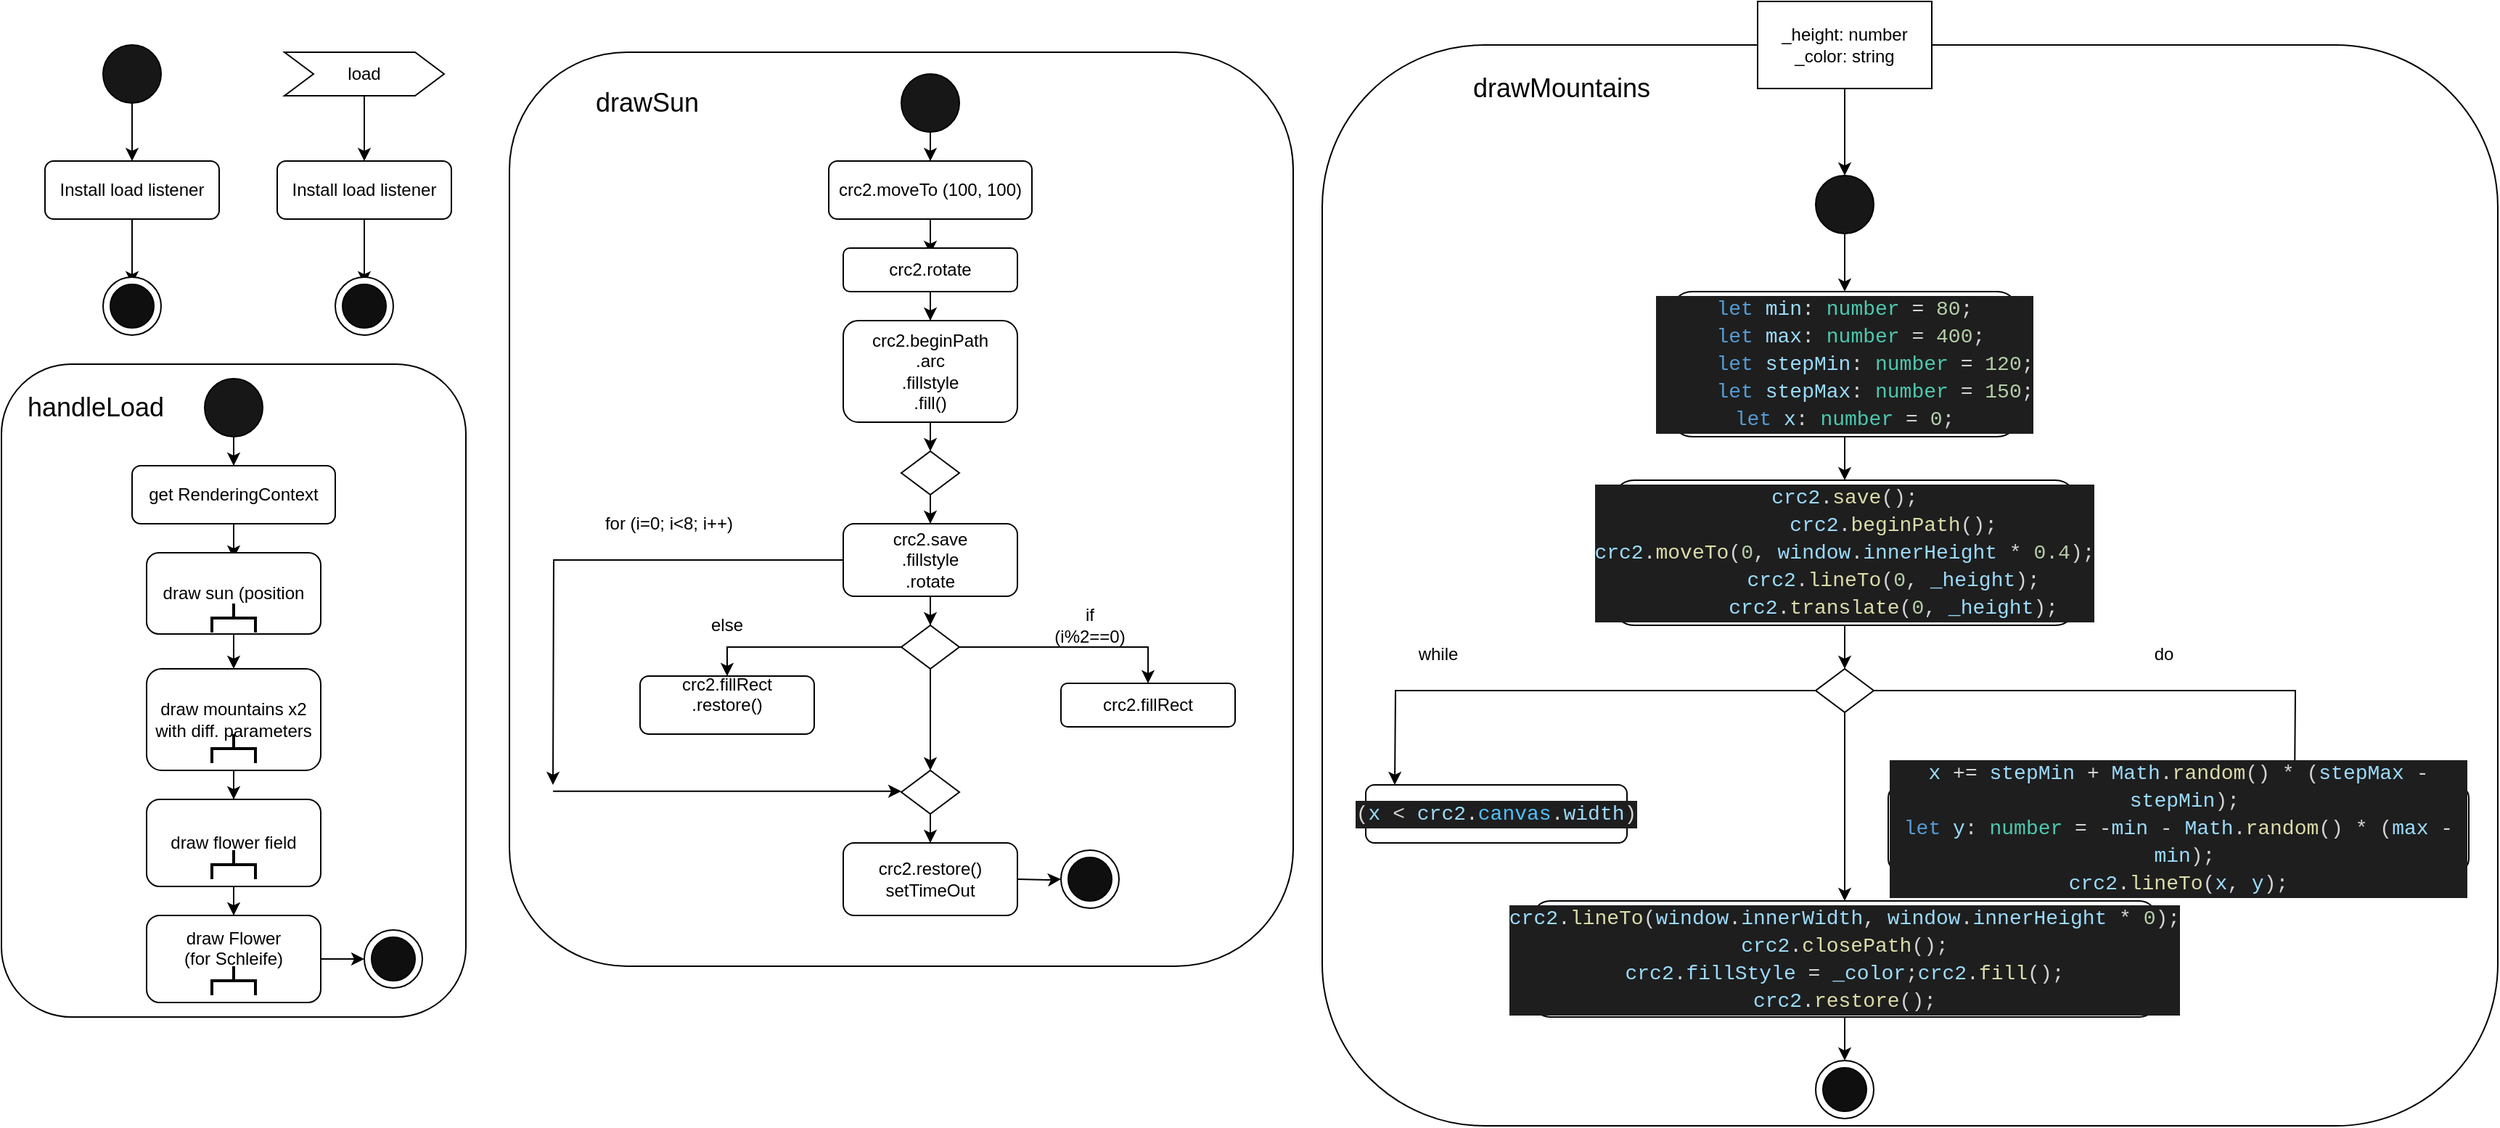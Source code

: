 <mxfile version="14.6.11" type="github">
  <diagram id="giCjuYnIPu_jc2Wl375O" name="Page-1">
    <mxGraphModel dx="2418" dy="1326" grid="1" gridSize="10" guides="1" tooltips="1" connect="1" arrows="1" fold="1" page="1" pageScale="1" pageWidth="1169" pageHeight="827" background="none" math="0" shadow="0">
      <root>
        <mxCell id="0" />
        <mxCell id="1" parent="0" />
        <mxCell id="ze6vVhQXxu--CzoZNEg1-6" style="edgeStyle=orthogonalEdgeStyle;rounded=0;orthogonalLoop=1;jettySize=auto;html=1;" parent="1" source="ze6vVhQXxu--CzoZNEg1-1" target="ze6vVhQXxu--CzoZNEg1-5" edge="1">
          <mxGeometry relative="1" as="geometry" />
        </mxCell>
        <mxCell id="ze6vVhQXxu--CzoZNEg1-1" value="" style="ellipse;whiteSpace=wrap;html=1;aspect=fixed;fillColor=#171717;" parent="1" vertex="1">
          <mxGeometry x="80" y="40" width="40" height="40" as="geometry" />
        </mxCell>
        <mxCell id="ze6vVhQXxu--CzoZNEg1-9" style="edgeStyle=orthogonalEdgeStyle;rounded=0;orthogonalLoop=1;jettySize=auto;html=1;entryX=0.5;entryY=0;entryDx=0;entryDy=0;" parent="1" source="ze6vVhQXxu--CzoZNEg1-5" target="ze6vVhQXxu--CzoZNEg1-8" edge="1">
          <mxGeometry relative="1" as="geometry" />
        </mxCell>
        <mxCell id="ze6vVhQXxu--CzoZNEg1-5" value="Install load listener" style="rounded=1;whiteSpace=wrap;html=1;fillColor=#FFFFFF;" parent="1" vertex="1">
          <mxGeometry x="40" y="120" width="120" height="40" as="geometry" />
        </mxCell>
        <mxCell id="ze6vVhQXxu--CzoZNEg1-7" value="" style="ellipse;whiteSpace=wrap;html=1;aspect=fixed;fillColor=#FFFFFF;" parent="1" vertex="1">
          <mxGeometry x="80" y="200" width="40" height="40" as="geometry" />
        </mxCell>
        <mxCell id="ze6vVhQXxu--CzoZNEg1-8" value="" style="ellipse;whiteSpace=wrap;html=1;aspect=fixed;fillColor=#0F0F0F;" parent="1" vertex="1">
          <mxGeometry x="85" y="205" width="30" height="30" as="geometry" />
        </mxCell>
        <mxCell id="ze6vVhQXxu--CzoZNEg1-10" style="edgeStyle=orthogonalEdgeStyle;rounded=0;orthogonalLoop=1;jettySize=auto;html=1;entryX=0.5;entryY=0;entryDx=0;entryDy=0;" parent="1" source="ze6vVhQXxu--CzoZNEg1-11" edge="1">
          <mxGeometry relative="1" as="geometry">
            <mxPoint x="260" y="205" as="targetPoint" />
          </mxGeometry>
        </mxCell>
        <mxCell id="ze6vVhQXxu--CzoZNEg1-11" value="Install load listener" style="rounded=1;whiteSpace=wrap;html=1;fillColor=#FFFFFF;" parent="1" vertex="1">
          <mxGeometry x="200" y="120" width="120" height="40" as="geometry" />
        </mxCell>
        <mxCell id="ze6vVhQXxu--CzoZNEg1-12" value="" style="ellipse;whiteSpace=wrap;html=1;aspect=fixed;fillColor=#FFFFFF;" parent="1" vertex="1">
          <mxGeometry x="240" y="200" width="40" height="40" as="geometry" />
        </mxCell>
        <mxCell id="ze6vVhQXxu--CzoZNEg1-13" value="" style="ellipse;whiteSpace=wrap;html=1;aspect=fixed;fillColor=#0F0F0F;" parent="1" vertex="1">
          <mxGeometry x="245" y="205" width="30" height="30" as="geometry" />
        </mxCell>
        <mxCell id="ze6vVhQXxu--CzoZNEg1-18" style="edgeStyle=orthogonalEdgeStyle;rounded=0;orthogonalLoop=1;jettySize=auto;html=1;" parent="1" source="ze6vVhQXxu--CzoZNEg1-14" target="ze6vVhQXxu--CzoZNEg1-11" edge="1">
          <mxGeometry relative="1" as="geometry" />
        </mxCell>
        <mxCell id="ze6vVhQXxu--CzoZNEg1-14" value="load" style="shape=step;perimeter=stepPerimeter;whiteSpace=wrap;html=1;fixedSize=1;fillColor=#FFFFFF;" parent="1" vertex="1">
          <mxGeometry x="205" y="45" width="110" height="30" as="geometry" />
        </mxCell>
        <mxCell id="ze6vVhQXxu--CzoZNEg1-19" value="" style="rounded=1;whiteSpace=wrap;html=1;fillColor=#FFFFFF;" parent="1" vertex="1">
          <mxGeometry x="10" y="260" width="320" height="450" as="geometry" />
        </mxCell>
        <mxCell id="ze6vVhQXxu--CzoZNEg1-20" value="&lt;font style=&quot;font-size: 18px&quot;&gt;handleLoad&lt;/font&gt;" style="text;html=1;strokeColor=none;fillColor=none;align=center;verticalAlign=middle;whiteSpace=wrap;rounded=0;" parent="1" vertex="1">
          <mxGeometry x="30" y="280" width="90" height="20" as="geometry" />
        </mxCell>
        <mxCell id="ze6vVhQXxu--CzoZNEg1-21" style="edgeStyle=orthogonalEdgeStyle;rounded=0;orthogonalLoop=1;jettySize=auto;html=1;" parent="1" source="ze6vVhQXxu--CzoZNEg1-22" target="ze6vVhQXxu--CzoZNEg1-23" edge="1">
          <mxGeometry relative="1" as="geometry" />
        </mxCell>
        <mxCell id="ze6vVhQXxu--CzoZNEg1-22" value="" style="ellipse;whiteSpace=wrap;html=1;aspect=fixed;fillColor=#171717;" parent="1" vertex="1">
          <mxGeometry x="150" y="270" width="40" height="40" as="geometry" />
        </mxCell>
        <mxCell id="ze6vVhQXxu--CzoZNEg1-25" value="" style="edgeStyle=orthogonalEdgeStyle;rounded=0;orthogonalLoop=1;jettySize=auto;html=1;" parent="1" source="ze6vVhQXxu--CzoZNEg1-23" edge="1">
          <mxGeometry relative="1" as="geometry">
            <mxPoint x="170" y="394.0" as="targetPoint" />
          </mxGeometry>
        </mxCell>
        <mxCell id="ze6vVhQXxu--CzoZNEg1-23" value="get RenderingContext" style="rounded=1;whiteSpace=wrap;html=1;fillColor=#FFFFFF;" parent="1" vertex="1">
          <mxGeometry x="100" y="330" width="140" height="40" as="geometry" />
        </mxCell>
        <mxCell id="ze6vVhQXxu--CzoZNEg1-30" value="" style="edgeStyle=orthogonalEdgeStyle;rounded=0;orthogonalLoop=1;jettySize=auto;html=1;" parent="1" source="ze6vVhQXxu--CzoZNEg1-26" target="ze6vVhQXxu--CzoZNEg1-29" edge="1">
          <mxGeometry relative="1" as="geometry" />
        </mxCell>
        <mxCell id="ze6vVhQXxu--CzoZNEg1-26" value="draw sun (position&lt;br&gt;" style="whiteSpace=wrap;html=1;rounded=1;fillColor=#FFFFFF;" parent="1" vertex="1">
          <mxGeometry x="110" y="390" width="120" height="56" as="geometry" />
        </mxCell>
        <mxCell id="ze6vVhQXxu--CzoZNEg1-28" value="" style="strokeWidth=2;html=1;shape=mxgraph.flowchart.annotation_2;align=left;labelPosition=right;pointerEvents=1;fillColor=#FFFFFF;rotation=90;" parent="1" vertex="1">
          <mxGeometry x="160" y="420" width="20" height="30" as="geometry" />
        </mxCell>
        <mxCell id="ze6vVhQXxu--CzoZNEg1-34" value="" style="edgeStyle=orthogonalEdgeStyle;rounded=0;orthogonalLoop=1;jettySize=auto;html=1;" parent="1" source="ze6vVhQXxu--CzoZNEg1-29" target="ze6vVhQXxu--CzoZNEg1-33" edge="1">
          <mxGeometry relative="1" as="geometry" />
        </mxCell>
        <mxCell id="ze6vVhQXxu--CzoZNEg1-29" value="draw mountains x2&lt;br&gt;with diff. parameters&lt;br&gt;" style="whiteSpace=wrap;html=1;rounded=1;fillColor=#FFFFFF;" parent="1" vertex="1">
          <mxGeometry x="110" y="470" width="120" height="70" as="geometry" />
        </mxCell>
        <mxCell id="ze6vVhQXxu--CzoZNEg1-31" value="" style="strokeWidth=2;html=1;shape=mxgraph.flowchart.annotation_2;align=left;labelPosition=right;pointerEvents=1;fillColor=#FFFFFF;rotation=90;" parent="1" vertex="1">
          <mxGeometry x="160" y="510" width="20" height="30" as="geometry" />
        </mxCell>
        <mxCell id="ze6vVhQXxu--CzoZNEg1-37" value="" style="edgeStyle=orthogonalEdgeStyle;rounded=0;orthogonalLoop=1;jettySize=auto;html=1;" parent="1" source="ze6vVhQXxu--CzoZNEg1-33" target="ze6vVhQXxu--CzoZNEg1-36" edge="1">
          <mxGeometry relative="1" as="geometry" />
        </mxCell>
        <mxCell id="ze6vVhQXxu--CzoZNEg1-33" value="draw flower field&lt;br&gt;" style="whiteSpace=wrap;html=1;rounded=1;fillColor=#FFFFFF;" parent="1" vertex="1">
          <mxGeometry x="110" y="560" width="120" height="60" as="geometry" />
        </mxCell>
        <mxCell id="ze6vVhQXxu--CzoZNEg1-35" value="" style="strokeWidth=2;html=1;shape=mxgraph.flowchart.annotation_2;align=left;labelPosition=right;pointerEvents=1;fillColor=#FFFFFF;rotation=90;" parent="1" vertex="1">
          <mxGeometry x="160" y="590" width="20" height="30" as="geometry" />
        </mxCell>
        <mxCell id="ze6vVhQXxu--CzoZNEg1-41" style="edgeStyle=orthogonalEdgeStyle;rounded=0;orthogonalLoop=1;jettySize=auto;html=1;" parent="1" source="ze6vVhQXxu--CzoZNEg1-36" target="ze6vVhQXxu--CzoZNEg1-39" edge="1">
          <mxGeometry relative="1" as="geometry" />
        </mxCell>
        <mxCell id="ze6vVhQXxu--CzoZNEg1-36" value="draw Flower&lt;br&gt;(for Schleife)&lt;br&gt;&lt;span style=&quot;color: rgba(0 , 0 , 0 , 0) ; font-family: monospace ; font-size: 0px&quot;&gt;%3CmxGraphModel%3E%3Croot%3E%3CmxCell%20id%3D%220%22%2F%3E%3CmxCell%20id%3D%221%22%20parent%3D%220%22%2F%3E%3CmxCell%20id%3D%222%22%20value%3D%22%22%20style%3D%22strokeWidth%3D2%3Bhtml%3D1%3Bshape%3Dmxgraph.flowchart.annotation_2%3Balign%3Dleft%3BlabelPosition%3Dright%3BpointerEvents%3D1%3BfillColor%3D%23FFFFFF%3Brotation%3D90%3B%22%20vertex%3D%221%22%20parent%3D%221%22%3E%3CmxGeometry%20x%3D%22160%22%20y%3D%22600%22%20width%3D%2220%22%20height%3D%2230%22%20as%3D%22geometry%22%2F%3E%3C%2FmxCell%3E%3C%2Froot%3E%3C%2FmxGraphModel%3E&lt;/span&gt;&lt;span style=&quot;color: rgba(0 , 0 , 0 , 0) ; font-family: monospace ; font-size: 0px&quot;&gt;%3CmxGraphModel%3E%3Croot%3E%3CmxCell%20id%3D%220%22%2F%3E%3CmxCell%20id%3D%221%22%20parent%3D%220%22%2F%3E%3CmxCell%20id%3D%222%22%20value%3D%22%22%20style%3D%22strokeWidth%3D2%3Bhtml%3D1%3Bshape%3Dmxgraph.flowchart.annotation_2%3Balign%3Dleft%3BlabelPosition%3Dright%3BpointerEvents%3D1%3BfillColor%3D%23FFFFFF%3Brotation%3D90%3B%22%20vertex%3D%221%22%20parent%3D%221%22%3E%3CmxGeometry%20x%3D%22160%22%20y%3D%22600%22%20width%3D%2220%22%20height%3D%2230%22%20as%3D%22geometry%22%2F%3E%3C%2FmxCell%3E%3C%2Froot%3E%3C%2FmxGraphModel%3E&lt;/span&gt;" style="whiteSpace=wrap;html=1;rounded=1;fillColor=#FFFFFF;" parent="1" vertex="1">
          <mxGeometry x="110" y="640" width="120" height="60" as="geometry" />
        </mxCell>
        <mxCell id="ze6vVhQXxu--CzoZNEg1-38" value="" style="strokeWidth=2;html=1;shape=mxgraph.flowchart.annotation_2;align=left;labelPosition=right;pointerEvents=1;fillColor=#FFFFFF;rotation=90;" parent="1" vertex="1">
          <mxGeometry x="160" y="670" width="20" height="30" as="geometry" />
        </mxCell>
        <mxCell id="ze6vVhQXxu--CzoZNEg1-39" value="" style="ellipse;whiteSpace=wrap;html=1;aspect=fixed;fillColor=#FFFFFF;" parent="1" vertex="1">
          <mxGeometry x="260" y="650" width="40" height="40" as="geometry" />
        </mxCell>
        <mxCell id="ze6vVhQXxu--CzoZNEg1-40" value="" style="ellipse;whiteSpace=wrap;html=1;aspect=fixed;fillColor=#0F0F0F;" parent="1" vertex="1">
          <mxGeometry x="265" y="655" width="30" height="30" as="geometry" />
        </mxCell>
        <mxCell id="yn095QzmWEEOJOkBDvYL-46" value="&lt;span style=&quot;color: rgba(0 , 0 , 0 , 0) ; font-family: monospace ; font-size: 0px&quot;&gt;%3CmxGraphModel%3E%3Croot%3E%3CmxCell%20id%3D%220%22%2F%3E%3CmxCell%20id%3D%221%22%20parent%3D%220%22%2F%3E%3CmxCell%20id%3D%222%22%20value%3D%22drawSun%22%20style%3D%22text%3Bhtml%3D1%3BstrokeColor%3Dnone%3BfillColor%3Dnone%3Balign%3Dcenter%3BverticalAlign%3Dmiddle%3BwhiteSpace%3Dwrap%3Brounded%3D0%3B%22%20vertex%3D%221%22%20parent%3D%221%22%3E%3CmxGeometry%20x%3D%22640%22%20y%3D%2220%22%20width%3D%2290%22%20height%3D%2220%22%20as%3D%22geometry%22%2F%3E%3C%2FmxCell%3E%3CmxCell%20id%3D%223%22%20style%3D%22edgeStyle%3DorthogonalEdgeStyle%3Brounded%3D0%3BorthogonalLoop%3D1%3BjettySize%3Dauto%3Bhtml%3D1%3B%22%20edge%3D%221%22%20source%3D%224%22%20target%3D%226%22%20parent%3D%221%22%3E%3CmxGeometry%20relative%3D%221%22%20as%3D%22geometry%22%2F%3E%3C%2FmxCell%3E%3CmxCell%20id%3D%224%22%20value%3D%22%22%20style%3D%22ellipse%3BwhiteSpace%3Dwrap%3Bhtml%3D1%3Baspect%3Dfixed%3BfillColor%3D%23171717%3B%22%20vertex%3D%221%22%20parent%3D%221%22%3E%3CmxGeometry%20x%3D%22760%22%20y%3D%2210%22%20width%3D%2240%22%20height%3D%2240%22%20as%3D%22geometry%22%2F%3E%3C%2FmxCell%3E%3CmxCell%20id%3D%225%22%20value%3D%22%22%20style%3D%22edgeStyle%3DorthogonalEdgeStyle%3Brounded%3D0%3BorthogonalLoop%3D1%3BjettySize%3Dauto%3Bhtml%3D1%3B%22%20edge%3D%221%22%20source%3D%226%22%20parent%3D%221%22%3E%3CmxGeometry%20relative%3D%221%22%20as%3D%22geometry%22%3E%3CmxPoint%20x%3D%22780%22%20y%3D%22134%22%20as%3D%22targetPoint%22%2F%3E%3C%2FmxGeometry%3E%3C%2FmxCell%3E%3CmxCell%20id%3D%226%22%20value%3D%22crc2.moveTo%20(100%2C%20100)%22%20style%3D%22rounded%3D1%3BwhiteSpace%3Dwrap%3Bhtml%3D1%3BfillColor%3D%23FFFFFF%3B%22%20vertex%3D%221%22%20parent%3D%221%22%3E%3CmxGeometry%20x%3D%22710%22%20y%3D%2270%22%20width%3D%22140%22%20height%3D%2240%22%20as%3D%22geometry%22%2F%3E%3C%2FmxCell%3E%3CmxCell%20id%3D%227%22%20value%3D%22%22%20style%3D%22edgeStyle%3DorthogonalEdgeStyle%3Brounded%3D0%3BorthogonalLoop%3D1%3BjettySize%3Dauto%3Bhtml%3D1%3B%22%20edge%3D%221%22%20source%3D%228%22%20target%3D%2210%22%20parent%3D%221%22%3E%3CmxGeometry%20relative%3D%221%22%20as%3D%22geometry%22%2F%3E%3C%2FmxCell%3E%3CmxCell%20id%3D%228%22%20value%3D%22crc2.rotate%22%20style%3D%22whiteSpace%3Dwrap%3Bhtml%3D1%3Brounded%3D1%3BfillColor%3D%23FFFFFF%3B%22%20vertex%3D%221%22%20parent%3D%221%22%3E%3CmxGeometry%20x%3D%22720%22%20y%3D%22130%22%20width%3D%22120%22%20height%3D%2230%22%20as%3D%22geometry%22%2F%3E%3C%2FmxCell%3E%3CmxCell%20id%3D%229%22%20value%3D%22%22%20style%3D%22edgeStyle%3DorthogonalEdgeStyle%3Brounded%3D0%3BorthogonalLoop%3D1%3BjettySize%3Dauto%3Bhtml%3D1%3B%22%20edge%3D%221%22%20source%3D%2210%22%20parent%3D%221%22%3E%3CmxGeometry%20relative%3D%221%22%20as%3D%22geometry%22%3E%3CmxPoint%20x%3D%22780.059%22%20y%3D%22270.0%22%20as%3D%22targetPoint%22%2F%3E%3C%2FmxGeometry%3E%3C%2FmxCell%3E%3CmxCell%20id%3D%2210%22%20value%3D%22crc2.beginPath%26lt%3Bbr%26gt%3B.arc%26lt%3Bbr%26gt%3B.fillstyle%26lt%3Bbr%26gt%3B.fill()%22%20style%3D%22whiteSpace%3Dwrap%3Bhtml%3D1%3Brounded%3D1%3BfillColor%3D%23FFFFFF%3B%22%20vertex%3D%221%22%20parent%3D%221%22%3E%3CmxGeometry%20x%3D%22720%22%20y%3D%22180%22%20width%3D%22120%22%20height%3D%2270%22%20as%3D%22geometry%22%2F%3E%3C%2FmxCell%3E%3CmxCell%20id%3D%2211%22%20style%3D%22edgeStyle%3DorthogonalEdgeStyle%3Brounded%3D0%3BorthogonalLoop%3D1%3BjettySize%3Dauto%3Bhtml%3D1%3BentryX%3D0.5%3BentryY%3D0%3BentryDx%3D0%3BentryDy%3D0%3B%22%20edge%3D%221%22%20source%3D%2212%22%20target%3D%2215%22%20parent%3D%221%22%3E%3CmxGeometry%20relative%3D%221%22%20as%3D%22geometry%22%2F%3E%3C%2FmxCell%3E%3CmxCell%20id%3D%2212%22%20value%3D%22%22%20style%3D%22rhombus%3BwhiteSpace%3Dwrap%3Bhtml%3D1%3B%22%20vertex%3D%221%22%20parent%3D%221%22%3E%3CmxGeometry%20x%3D%22760%22%20y%3D%22270%22%20width%3D%2240%22%20height%3D%2230%22%20as%3D%22geometry%22%2F%3E%3C%2FmxCell%3E%3CmxCell%20id%3D%2213%22%20style%3D%22edgeStyle%3DorthogonalEdgeStyle%3Brounded%3D0%3BorthogonalLoop%3D1%3BjettySize%3Dauto%3Bhtml%3D1%3BentryX%3D0.5%3BentryY%3D0%3BentryDx%3D0%3BentryDy%3D0%3B%22%20edge%3D%221%22%20source%3D%2215%22%20target%3D%2220%22%20parent%3D%221%22%3E%3CmxGeometry%20relative%3D%221%22%20as%3D%22geometry%22%2F%3E%3C%2FmxCell%3E%3CmxCell%20id%3D%2214%22%20style%3D%22edgeStyle%3DorthogonalEdgeStyle%3Brounded%3D0%3BorthogonalLoop%3D1%3BjettySize%3Dauto%3Bhtml%3D1%3B%22%20edge%3D%221%22%20source%3D%2215%22%20parent%3D%221%22%3E%3CmxGeometry%20relative%3D%221%22%20as%3D%22geometry%22%3E%3CmxPoint%20x%3D%22520%22%20y%3D%22500%22%20as%3D%22targetPoint%22%2F%3E%3C%2FmxGeometry%3E%3C%2FmxCell%3E%3CmxCell%20id%3D%2215%22%20value%3D%22crc2.save%26lt%3Bbr%26gt%3B.fillstyle%26lt%3Bbr%26gt%3B.rotate%22%20style%3D%22whiteSpace%3Dwrap%3Bhtml%3D1%3Brounded%3D1%3BfillColor%3D%23FFFFFF%3B%22%20vertex%3D%221%22%20parent%3D%221%22%3E%3CmxGeometry%20x%3D%22720%22%20y%3D%22320%22%20width%3D%22120%22%20height%3D%2250%22%20as%3D%22geometry%22%2F%3E%3C%2FmxCell%3E%3CmxCell%20id%3D%2216%22%20style%3D%22edgeStyle%3DorthogonalEdgeStyle%3Brounded%3D0%3BorthogonalLoop%3D1%3BjettySize%3Dauto%3Bhtml%3D1%3B%22%20edge%3D%221%22%20source%3D%2220%22%20target%3D%2221%22%20parent%3D%221%22%3E%3CmxGeometry%20relative%3D%221%22%20as%3D%22geometry%22%2F%3E%3C%2FmxCell%3E%3CmxCell%20id%3D%2217%22%20style%3D%22edgeStyle%3DorthogonalEdgeStyle%3Brounded%3D0%3BorthogonalLoop%3D1%3BjettySize%3Dauto%3Bhtml%3D1%3BentryX%3D0.5%3BentryY%3D0%3BentryDx%3D0%3BentryDy%3D0%3B%22%20edge%3D%221%22%20source%3D%2220%22%20target%3D%2223%22%20parent%3D%221%22%3E%3CmxGeometry%20relative%3D%221%22%20as%3D%22geometry%22%2F%3E%3C%2FmxCell%3E%3CmxCell%20id%3D%2218%22%20style%3D%22edgeStyle%3DorthogonalEdgeStyle%3Brounded%3D0%3BorthogonalLoop%3D1%3BjettySize%3Dauto%3Bhtml%3D1%3BentryX%3D0.5%3BentryY%3D0%3BentryDx%3D0%3BentryDy%3D0%3BstartArrow%3Dnone%3B%22%20edge%3D%221%22%20source%3D%2228%22%20target%3D%2225%22%20parent%3D%221%22%3E%3CmxGeometry%20relative%3D%221%22%20as%3D%22geometry%22%2F%3E%3C%2FmxCell%3E%3CmxCell%20id%3D%2219%22%20style%3D%22edgeStyle%3DorthogonalEdgeStyle%3Brounded%3D0%3BorthogonalLoop%3D1%3BjettySize%3Dauto%3Bhtml%3D1%3BentryX%3D0.5%3BentryY%3D0%3BentryDx%3D0%3BentryDy%3D0%3B%22%20edge%3D%221%22%20source%3D%2220%22%20target%3D%2228%22%20parent%3D%221%22%3E%3CmxGeometry%20relative%3D%221%22%20as%3D%22geometry%22%2F%3E%3C%2FmxCell%3E%3CmxCell%20id%3D%2220%22%20value%3D%22%22%20style%3D%22rhombus%3BwhiteSpace%3Dwrap%3Bhtml%3D1%3B%22%20vertex%3D%221%22%20parent%3D%221%22%3E%3CmxGeometry%20x%3D%22760%22%20y%3D%22390%22%20width%3D%2240%22%20height%3D%2230%22%20as%3D%22geometry%22%2F%3E%3C%2FmxCell%3E%3CmxCell%20id%3D%2221%22%20value%3D%22crc2.fillRect%26lt%3Bspan%20style%3D%26quot%3Bcolor%3A%20rgba(0%20%2C%200%20%2C%200%20%2C%200)%20%3B%20font-family%3A%20monospace%20%3B%20font-size%3A%200px%26quot%3B%26gt%3B%253CmxGraphModel%253E%253Croot%253E%253CmxCell%2520id%253D%25220%2522%252F%253E%253CmxCell%2520id%253D%25221%2522%2520parent%253D%25220%2522%252F%253E%253CmxCell%2520id%253D%25222%2522%2520value%253D%2522crc2.rotate%2522%2520style%253D%2522whiteSpace%253Dwrap%253Bhtml%253D1%253Brounded%253D1%253BfillColor%253D%2523FFFFFF%253B%2522%2520vertex%253D%25221%2522%2520parent%253D%25221%2522%253E%253CmxGeometry%2520x%253D%2522720%2522%2520y%253D%2522130%2522%2520width%253D%2522120%2522%2520height%253D%252230%2522%2520as%253D%2522geometry%2522%252F%253E%253C%252FmxCell%253E%253C%252Froot%253E%253C%252FmxGraphModel%253E%26lt%3B%2Fspan%26gt%3B%22%20style%3D%22whiteSpace%3Dwrap%3Bhtml%3D1%3Brounded%3D1%3BfillColor%3D%23FFFFFF%3B%22%20vertex%3D%221%22%20parent%3D%221%22%3E%3CmxGeometry%20x%3D%22870%22%20y%3D%22430%22%20width%3D%22120%22%20height%3D%2230%22%20as%3D%22geometry%22%2F%3E%3C%2FmxCell%3E%3CmxCell%20id%3D%2222%22%20value%3D%22if%20(i%252%3D%3D0)%22%20style%3D%22text%3Bhtml%3D1%3BstrokeColor%3Dnone%3BfillColor%3Dnone%3Balign%3Dcenter%3BverticalAlign%3Dmiddle%3BwhiteSpace%3Dwrap%3Brounded%3D0%3B%22%20vertex%3D%221%22%20parent%3D%221%22%3E%3CmxGeometry%20x%3D%22870%22%20y%3D%22380%22%20width%3D%2240%22%20height%3D%2220%22%20as%3D%22geometry%22%2F%3E%3C%2FmxCell%3E%3CmxCell%20id%3D%2223%22%20value%3D%22crc2.fillRect%26lt%3Bbr%26gt%3B.restore()%26lt%3Bbr%26gt%3B%26lt%3Bspan%20style%3D%26quot%3Bcolor%3A%20rgba(0%20%2C%200%20%2C%200%20%2C%200)%20%3B%20font-family%3A%20monospace%20%3B%20font-size%3A%200px%26quot%3B%26gt%3B.restore%253CmxGraphModel%253E%253Croot%253E%253CmxCell%2520id%253D%25220%2522%252F%253E%253CmxCell%2520id%253D%25221%2522%2520parent%253D%25220%2522%252F%253E%253CmxCell%2520id%253D%25222%2522%2520value%253D%2522crc2.rotate%2522%2520style%253D%2522whiteSpace%253Dwrap%253Bhtml%253D1%253Brounded%253D1%253BfillColor%253D%2523FFFFFF%253B%2522%2520vertex%253D%25221%2522%2520parent%253D%25221%2522%253E%253CmxGeometry%2520x%253D%2522720%2522%2520y%253D%2522130%2522%2520width%253D%2522120%2522%2520height%253D%252230%2522%2520as%253D%2522geometry%2522%252F%253E%253C%252FmxCell%253E%253C%252Froot%253E%253C%252FmxGraphModel%253%26lt%3B%2Fspan%26gt%3B%22%20style%3D%22whiteSpace%3Dwrap%3Bhtml%3D1%3Brounded%3D1%3BfillColor%3D%23FFFFFF%3B%22%20vertex%3D%221%22%20parent%3D%221%22%3E%3CmxGeometry%20x%3D%22580%22%20y%3D%22425%22%20width%3D%22120%22%20height%3D%2240%22%20as%3D%22geometry%22%2F%3E%3C%2FmxCell%3E%3CmxCell%20id%3D%2224%22%20value%3D%22else%22%20style%3D%22text%3Bhtml%3D1%3BstrokeColor%3Dnone%3BfillColor%3Dnone%3Balign%3Dcenter%3BverticalAlign%3Dmiddle%3BwhiteSpace%3Dwrap%3Brounded%3D0%3B%22%20vertex%3D%221%22%20parent%3D%221%22%3E%3CmxGeometry%20x%3D%22620%22%20y%3D%22380%22%20width%3D%2240%22%20height%3D%2220%22%20as%3D%22geometry%22%2F%3E%3C%2FmxCell%3E%3CmxCell%20id%3D%2225%22%20value%3D%22crc2.restore()%26lt%3Bbr%26gt%3BsetTimeOut%22%20style%3D%22whiteSpace%3Dwrap%3Bhtml%3D1%3Brounded%3D1%3BfillColor%3D%23FFFFFF%3B%22%20vertex%3D%221%22%20parent%3D%221%22%3E%3CmxGeometry%20x%3D%22720%22%20y%3D%22540%22%20width%3D%22120%22%20height%3D%2250%22%20as%3D%22geometry%22%2F%3E%3C%2FmxCell%3E%3CmxCell%20id%3D%2226%22%20style%3D%22edgeStyle%3DorthogonalEdgeStyle%3Brounded%3D0%3BorthogonalLoop%3D1%3BjettySize%3Dauto%3Bhtml%3D1%3BentryX%3D0%3BentryY%3D0.5%3BentryDx%3D0%3BentryDy%3D0%3B%22%20edge%3D%221%22%20parent%3D%221%22%3E%3CmxGeometry%20relative%3D%221%22%20as%3D%22geometry%22%3E%3CmxPoint%20x%3D%22520%22%20y%3D%22504.41%22%20as%3D%22sourcePoint%22%2F%3E%3CmxPoint%20x%3D%22760%22%20y%3D%22504.41%22%20as%3D%22targetPoint%22%2F%3E%3C%2FmxGeometry%3E%3C%2FmxCell%3E%3CmxCell%20id%3D%2227%22%20value%3D%22for%20(i%3D0%3B%20i%26amp%3Blt%3B8%3B%20i%2B%2B)%22%20style%3D%22text%3Bhtml%3D1%3BstrokeColor%3Dnone%3BfillColor%3Dnone%3Balign%3Dcenter%3BverticalAlign%3Dmiddle%3BwhiteSpace%3Dwrap%3Brounded%3D0%3B%22%20vertex%3D%221%22%20parent%3D%221%22%3E%3CmxGeometry%20x%3D%22510%22%20y%3D%22300%22%20width%3D%22180%22%20height%3D%2240%22%20as%3D%22geometry%22%2F%3E%3C%2FmxCell%3E%3CmxCell%20id%3D%2228%22%20value%3D%22%22%20style%3D%22rhombus%3BwhiteSpace%3Dwrap%3Bhtml%3D1%3B%22%20vertex%3D%221%22%20parent%3D%221%22%3E%3CmxGeometry%20x%3D%22760%22%20y%3D%22490%22%20width%3D%2240%22%20height%3D%2230%22%20as%3D%22geometry%22%2F%3E%3C%2FmxCell%3E%3C%2Froot%3E%3C%2FmxGraphModel%3E&lt;/span&gt;" style="rounded=1;whiteSpace=wrap;html=1;" vertex="1" parent="1">
          <mxGeometry x="360" y="45" width="540" height="630" as="geometry" />
        </mxCell>
        <mxCell id="yn095QzmWEEOJOkBDvYL-47" value="&lt;font style=&quot;font-size: 18px&quot;&gt;drawSun&lt;/font&gt;" style="text;html=1;strokeColor=none;fillColor=none;align=center;verticalAlign=middle;whiteSpace=wrap;rounded=0;" vertex="1" parent="1">
          <mxGeometry x="410" y="70" width="90" height="20" as="geometry" />
        </mxCell>
        <mxCell id="yn095QzmWEEOJOkBDvYL-48" style="edgeStyle=orthogonalEdgeStyle;rounded=0;orthogonalLoop=1;jettySize=auto;html=1;" edge="1" parent="1" source="yn095QzmWEEOJOkBDvYL-49" target="yn095QzmWEEOJOkBDvYL-51">
          <mxGeometry relative="1" as="geometry" />
        </mxCell>
        <mxCell id="yn095QzmWEEOJOkBDvYL-49" value="" style="ellipse;whiteSpace=wrap;html=1;aspect=fixed;fillColor=#171717;" vertex="1" parent="1">
          <mxGeometry x="630" y="60" width="40" height="40" as="geometry" />
        </mxCell>
        <mxCell id="yn095QzmWEEOJOkBDvYL-50" value="" style="edgeStyle=orthogonalEdgeStyle;rounded=0;orthogonalLoop=1;jettySize=auto;html=1;" edge="1" parent="1" source="yn095QzmWEEOJOkBDvYL-51">
          <mxGeometry relative="1" as="geometry">
            <mxPoint x="650" y="184" as="targetPoint" />
          </mxGeometry>
        </mxCell>
        <mxCell id="yn095QzmWEEOJOkBDvYL-51" value="crc2.moveTo (100, 100)" style="rounded=1;whiteSpace=wrap;html=1;fillColor=#FFFFFF;" vertex="1" parent="1">
          <mxGeometry x="580" y="120" width="140" height="40" as="geometry" />
        </mxCell>
        <mxCell id="yn095QzmWEEOJOkBDvYL-52" value="" style="edgeStyle=orthogonalEdgeStyle;rounded=0;orthogonalLoop=1;jettySize=auto;html=1;" edge="1" parent="1" source="yn095QzmWEEOJOkBDvYL-53" target="yn095QzmWEEOJOkBDvYL-55">
          <mxGeometry relative="1" as="geometry" />
        </mxCell>
        <mxCell id="yn095QzmWEEOJOkBDvYL-53" value="crc2.rotate" style="whiteSpace=wrap;html=1;rounded=1;fillColor=#FFFFFF;" vertex="1" parent="1">
          <mxGeometry x="590" y="180" width="120" height="30" as="geometry" />
        </mxCell>
        <mxCell id="yn095QzmWEEOJOkBDvYL-54" value="" style="edgeStyle=orthogonalEdgeStyle;rounded=0;orthogonalLoop=1;jettySize=auto;html=1;" edge="1" parent="1" source="yn095QzmWEEOJOkBDvYL-55">
          <mxGeometry relative="1" as="geometry">
            <mxPoint x="650.059" y="320.0" as="targetPoint" />
          </mxGeometry>
        </mxCell>
        <mxCell id="yn095QzmWEEOJOkBDvYL-55" value="crc2.beginPath&lt;br&gt;.arc&lt;br&gt;.fillstyle&lt;br&gt;.fill()" style="whiteSpace=wrap;html=1;rounded=1;fillColor=#FFFFFF;" vertex="1" parent="1">
          <mxGeometry x="590" y="230" width="120" height="70" as="geometry" />
        </mxCell>
        <mxCell id="yn095QzmWEEOJOkBDvYL-56" style="edgeStyle=orthogonalEdgeStyle;rounded=0;orthogonalLoop=1;jettySize=auto;html=1;entryX=0.5;entryY=0;entryDx=0;entryDy=0;" edge="1" parent="1" source="yn095QzmWEEOJOkBDvYL-57" target="yn095QzmWEEOJOkBDvYL-60">
          <mxGeometry relative="1" as="geometry" />
        </mxCell>
        <mxCell id="yn095QzmWEEOJOkBDvYL-57" value="" style="rhombus;whiteSpace=wrap;html=1;" vertex="1" parent="1">
          <mxGeometry x="630" y="320" width="40" height="30" as="geometry" />
        </mxCell>
        <mxCell id="yn095QzmWEEOJOkBDvYL-58" style="edgeStyle=orthogonalEdgeStyle;rounded=0;orthogonalLoop=1;jettySize=auto;html=1;entryX=0.5;entryY=0;entryDx=0;entryDy=0;" edge="1" parent="1" source="yn095QzmWEEOJOkBDvYL-60" target="yn095QzmWEEOJOkBDvYL-65">
          <mxGeometry relative="1" as="geometry" />
        </mxCell>
        <mxCell id="yn095QzmWEEOJOkBDvYL-59" style="edgeStyle=orthogonalEdgeStyle;rounded=0;orthogonalLoop=1;jettySize=auto;html=1;" edge="1" parent="1" source="yn095QzmWEEOJOkBDvYL-60">
          <mxGeometry relative="1" as="geometry">
            <mxPoint x="390" y="550" as="targetPoint" />
          </mxGeometry>
        </mxCell>
        <mxCell id="yn095QzmWEEOJOkBDvYL-60" value="crc2.save&lt;br&gt;.fillstyle&lt;br&gt;.rotate" style="whiteSpace=wrap;html=1;rounded=1;fillColor=#FFFFFF;" vertex="1" parent="1">
          <mxGeometry x="590" y="370" width="120" height="50" as="geometry" />
        </mxCell>
        <mxCell id="yn095QzmWEEOJOkBDvYL-61" style="edgeStyle=orthogonalEdgeStyle;rounded=0;orthogonalLoop=1;jettySize=auto;html=1;" edge="1" parent="1" source="yn095QzmWEEOJOkBDvYL-65" target="yn095QzmWEEOJOkBDvYL-66">
          <mxGeometry relative="1" as="geometry" />
        </mxCell>
        <mxCell id="yn095QzmWEEOJOkBDvYL-62" style="edgeStyle=orthogonalEdgeStyle;rounded=0;orthogonalLoop=1;jettySize=auto;html=1;entryX=0.5;entryY=0;entryDx=0;entryDy=0;" edge="1" parent="1" source="yn095QzmWEEOJOkBDvYL-65" target="yn095QzmWEEOJOkBDvYL-68">
          <mxGeometry relative="1" as="geometry" />
        </mxCell>
        <mxCell id="yn095QzmWEEOJOkBDvYL-63" style="edgeStyle=orthogonalEdgeStyle;rounded=0;orthogonalLoop=1;jettySize=auto;html=1;entryX=0.5;entryY=0;entryDx=0;entryDy=0;startArrow=none;" edge="1" parent="1" source="yn095QzmWEEOJOkBDvYL-73" target="yn095QzmWEEOJOkBDvYL-70">
          <mxGeometry relative="1" as="geometry" />
        </mxCell>
        <mxCell id="yn095QzmWEEOJOkBDvYL-64" style="edgeStyle=orthogonalEdgeStyle;rounded=0;orthogonalLoop=1;jettySize=auto;html=1;entryX=0.5;entryY=0;entryDx=0;entryDy=0;" edge="1" parent="1" source="yn095QzmWEEOJOkBDvYL-65" target="yn095QzmWEEOJOkBDvYL-73">
          <mxGeometry relative="1" as="geometry" />
        </mxCell>
        <mxCell id="yn095QzmWEEOJOkBDvYL-65" value="" style="rhombus;whiteSpace=wrap;html=1;" vertex="1" parent="1">
          <mxGeometry x="630" y="440" width="40" height="30" as="geometry" />
        </mxCell>
        <mxCell id="yn095QzmWEEOJOkBDvYL-66" value="crc2.fillRect&lt;span style=&quot;color: rgba(0 , 0 , 0 , 0) ; font-family: monospace ; font-size: 0px&quot;&gt;%3CmxGraphModel%3E%3Croot%3E%3CmxCell%20id%3D%220%22%2F%3E%3CmxCell%20id%3D%221%22%20parent%3D%220%22%2F%3E%3CmxCell%20id%3D%222%22%20value%3D%22crc2.rotate%22%20style%3D%22whiteSpace%3Dwrap%3Bhtml%3D1%3Brounded%3D1%3BfillColor%3D%23FFFFFF%3B%22%20vertex%3D%221%22%20parent%3D%221%22%3E%3CmxGeometry%20x%3D%22720%22%20y%3D%22130%22%20width%3D%22120%22%20height%3D%2230%22%20as%3D%22geometry%22%2F%3E%3C%2FmxCell%3E%3C%2Froot%3E%3C%2FmxGraphModel%3E&lt;/span&gt;" style="whiteSpace=wrap;html=1;rounded=1;fillColor=#FFFFFF;" vertex="1" parent="1">
          <mxGeometry x="740" y="480" width="120" height="30" as="geometry" />
        </mxCell>
        <mxCell id="yn095QzmWEEOJOkBDvYL-67" value="if (i%2==0)" style="text;html=1;strokeColor=none;fillColor=none;align=center;verticalAlign=middle;whiteSpace=wrap;rounded=0;" vertex="1" parent="1">
          <mxGeometry x="740" y="430" width="40" height="20" as="geometry" />
        </mxCell>
        <mxCell id="yn095QzmWEEOJOkBDvYL-68" value="crc2.fillRect&lt;br&gt;.restore()&lt;br&gt;&lt;span style=&quot;color: rgba(0 , 0 , 0 , 0) ; font-family: monospace ; font-size: 0px&quot;&gt;.restore%3CmxGraphModel%3E%3Croot%3E%3CmxCell%20id%3D%220%22%2F%3E%3CmxCell%20id%3D%221%22%20parent%3D%220%22%2F%3E%3CmxCell%20id%3D%222%22%20value%3D%22crc2.rotate%22%20style%3D%22whiteSpace%3Dwrap%3Bhtml%3D1%3Brounded%3D1%3BfillColor%3D%23FFFFFF%3B%22%20vertex%3D%221%22%20parent%3D%221%22%3E%3CmxGeometry%20x%3D%22720%22%20y%3D%22130%22%20width%3D%22120%22%20height%3D%2230%22%20as%3D%22geometry%22%2F%3E%3C%2FmxCell%3E%3C%2Froot%3E%3C%2FmxGraphModel%3&lt;/span&gt;" style="whiteSpace=wrap;html=1;rounded=1;fillColor=#FFFFFF;" vertex="1" parent="1">
          <mxGeometry x="450" y="475" width="120" height="40" as="geometry" />
        </mxCell>
        <mxCell id="yn095QzmWEEOJOkBDvYL-69" value="else" style="text;html=1;strokeColor=none;fillColor=none;align=center;verticalAlign=middle;whiteSpace=wrap;rounded=0;" vertex="1" parent="1">
          <mxGeometry x="490" y="430" width="40" height="20" as="geometry" />
        </mxCell>
        <mxCell id="yn095QzmWEEOJOkBDvYL-70" value="crc2.restore()&lt;br&gt;setTimeOut" style="whiteSpace=wrap;html=1;rounded=1;fillColor=#FFFFFF;" vertex="1" parent="1">
          <mxGeometry x="590" y="590" width="120" height="50" as="geometry" />
        </mxCell>
        <mxCell id="yn095QzmWEEOJOkBDvYL-71" style="edgeStyle=orthogonalEdgeStyle;rounded=0;orthogonalLoop=1;jettySize=auto;html=1;entryX=0;entryY=0.5;entryDx=0;entryDy=0;" edge="1" parent="1">
          <mxGeometry relative="1" as="geometry">
            <mxPoint x="390" y="554.41" as="sourcePoint" />
            <mxPoint x="630" y="554.41" as="targetPoint" />
          </mxGeometry>
        </mxCell>
        <mxCell id="yn095QzmWEEOJOkBDvYL-72" value="for (i=0; i&amp;lt;8; i++)" style="text;html=1;strokeColor=none;fillColor=none;align=center;verticalAlign=middle;whiteSpace=wrap;rounded=0;" vertex="1" parent="1">
          <mxGeometry x="380" y="350" width="180" height="40" as="geometry" />
        </mxCell>
        <mxCell id="yn095QzmWEEOJOkBDvYL-73" value="" style="rhombus;whiteSpace=wrap;html=1;" vertex="1" parent="1">
          <mxGeometry x="630" y="540" width="40" height="30" as="geometry" />
        </mxCell>
        <mxCell id="yn095QzmWEEOJOkBDvYL-74" style="edgeStyle=orthogonalEdgeStyle;rounded=0;orthogonalLoop=1;jettySize=auto;html=1;" edge="1" parent="1" target="yn095QzmWEEOJOkBDvYL-75">
          <mxGeometry relative="1" as="geometry">
            <mxPoint x="710" y="615" as="sourcePoint" />
          </mxGeometry>
        </mxCell>
        <mxCell id="yn095QzmWEEOJOkBDvYL-75" value="" style="ellipse;whiteSpace=wrap;html=1;aspect=fixed;fillColor=#FFFFFF;" vertex="1" parent="1">
          <mxGeometry x="740" y="595" width="40" height="40" as="geometry" />
        </mxCell>
        <mxCell id="yn095QzmWEEOJOkBDvYL-76" value="" style="ellipse;whiteSpace=wrap;html=1;aspect=fixed;fillColor=#0F0F0F;" vertex="1" parent="1">
          <mxGeometry x="745" y="600" width="30" height="30" as="geometry" />
        </mxCell>
        <mxCell id="yn095QzmWEEOJOkBDvYL-98" value="&lt;span style=&quot;color: rgba(0 , 0 , 0 , 0) ; font-family: monospace ; font-size: 0px&quot;&gt;%3CmxGraphModel%3E%3Croot%3E%3CmxCell%20id%3D%220%22%2F%3E%3CmxCell%20id%3D%221%22%20parent%3D%220%22%2F%3E%3CmxCell%20id%3D%222%22%20value%3D%22drawSun%22%20style%3D%22text%3Bhtml%3D1%3BstrokeColor%3Dnone%3BfillColor%3Dnone%3Balign%3Dcenter%3BverticalAlign%3Dmiddle%3BwhiteSpace%3Dwrap%3Brounded%3D0%3B%22%20vertex%3D%221%22%20parent%3D%221%22%3E%3CmxGeometry%20x%3D%22640%22%20y%3D%2220%22%20width%3D%2290%22%20height%3D%2220%22%20as%3D%22geometry%22%2F%3E%3C%2FmxCell%3E%3CmxCell%20id%3D%223%22%20style%3D%22edgeStyle%3DorthogonalEdgeStyle%3Brounded%3D0%3BorthogonalLoop%3D1%3BjettySize%3Dauto%3Bhtml%3D1%3B%22%20edge%3D%221%22%20source%3D%224%22%20target%3D%226%22%20parent%3D%221%22%3E%3CmxGeometry%20relative%3D%221%22%20as%3D%22geometry%22%2F%3E%3C%2FmxCell%3E%3CmxCell%20id%3D%224%22%20value%3D%22%22%20style%3D%22ellipse%3BwhiteSpace%3Dwrap%3Bhtml%3D1%3Baspect%3Dfixed%3BfillColor%3D%23171717%3B%22%20vertex%3D%221%22%20parent%3D%221%22%3E%3CmxGeometry%20x%3D%22760%22%20y%3D%2210%22%20width%3D%2240%22%20height%3D%2240%22%20as%3D%22geometry%22%2F%3E%3C%2FmxCell%3E%3CmxCell%20id%3D%225%22%20value%3D%22%22%20style%3D%22edgeStyle%3DorthogonalEdgeStyle%3Brounded%3D0%3BorthogonalLoop%3D1%3BjettySize%3Dauto%3Bhtml%3D1%3B%22%20edge%3D%221%22%20source%3D%226%22%20parent%3D%221%22%3E%3CmxGeometry%20relative%3D%221%22%20as%3D%22geometry%22%3E%3CmxPoint%20x%3D%22780%22%20y%3D%22134%22%20as%3D%22targetPoint%22%2F%3E%3C%2FmxGeometry%3E%3C%2FmxCell%3E%3CmxCell%20id%3D%226%22%20value%3D%22crc2.moveTo%20(100%2C%20100)%22%20style%3D%22rounded%3D1%3BwhiteSpace%3Dwrap%3Bhtml%3D1%3BfillColor%3D%23FFFFFF%3B%22%20vertex%3D%221%22%20parent%3D%221%22%3E%3CmxGeometry%20x%3D%22710%22%20y%3D%2270%22%20width%3D%22140%22%20height%3D%2240%22%20as%3D%22geometry%22%2F%3E%3C%2FmxCell%3E%3CmxCell%20id%3D%227%22%20value%3D%22%22%20style%3D%22edgeStyle%3DorthogonalEdgeStyle%3Brounded%3D0%3BorthogonalLoop%3D1%3BjettySize%3Dauto%3Bhtml%3D1%3B%22%20edge%3D%221%22%20source%3D%228%22%20target%3D%2210%22%20parent%3D%221%22%3E%3CmxGeometry%20relative%3D%221%22%20as%3D%22geometry%22%2F%3E%3C%2FmxCell%3E%3CmxCell%20id%3D%228%22%20value%3D%22crc2.rotate%22%20style%3D%22whiteSpace%3Dwrap%3Bhtml%3D1%3Brounded%3D1%3BfillColor%3D%23FFFFFF%3B%22%20vertex%3D%221%22%20parent%3D%221%22%3E%3CmxGeometry%20x%3D%22720%22%20y%3D%22130%22%20width%3D%22120%22%20height%3D%2230%22%20as%3D%22geometry%22%2F%3E%3C%2FmxCell%3E%3CmxCell%20id%3D%229%22%20value%3D%22%22%20style%3D%22edgeStyle%3DorthogonalEdgeStyle%3Brounded%3D0%3BorthogonalLoop%3D1%3BjettySize%3Dauto%3Bhtml%3D1%3B%22%20edge%3D%221%22%20source%3D%2210%22%20parent%3D%221%22%3E%3CmxGeometry%20relative%3D%221%22%20as%3D%22geometry%22%3E%3CmxPoint%20x%3D%22780.059%22%20y%3D%22270.0%22%20as%3D%22targetPoint%22%2F%3E%3C%2FmxGeometry%3E%3C%2FmxCell%3E%3CmxCell%20id%3D%2210%22%20value%3D%22crc2.beginPath%26lt%3Bbr%26gt%3B.arc%26lt%3Bbr%26gt%3B.fillstyle%26lt%3Bbr%26gt%3B.fill()%22%20style%3D%22whiteSpace%3Dwrap%3Bhtml%3D1%3Brounded%3D1%3BfillColor%3D%23FFFFFF%3B%22%20vertex%3D%221%22%20parent%3D%221%22%3E%3CmxGeometry%20x%3D%22720%22%20y%3D%22180%22%20width%3D%22120%22%20height%3D%2270%22%20as%3D%22geometry%22%2F%3E%3C%2FmxCell%3E%3CmxCell%20id%3D%2211%22%20style%3D%22edgeStyle%3DorthogonalEdgeStyle%3Brounded%3D0%3BorthogonalLoop%3D1%3BjettySize%3Dauto%3Bhtml%3D1%3BentryX%3D0.5%3BentryY%3D0%3BentryDx%3D0%3BentryDy%3D0%3B%22%20edge%3D%221%22%20source%3D%2212%22%20target%3D%2215%22%20parent%3D%221%22%3E%3CmxGeometry%20relative%3D%221%22%20as%3D%22geometry%22%2F%3E%3C%2FmxCell%3E%3CmxCell%20id%3D%2212%22%20value%3D%22%22%20style%3D%22rhombus%3BwhiteSpace%3Dwrap%3Bhtml%3D1%3B%22%20vertex%3D%221%22%20parent%3D%221%22%3E%3CmxGeometry%20x%3D%22760%22%20y%3D%22270%22%20width%3D%2240%22%20height%3D%2230%22%20as%3D%22geometry%22%2F%3E%3C%2FmxCell%3E%3CmxCell%20id%3D%2213%22%20style%3D%22edgeStyle%3DorthogonalEdgeStyle%3Brounded%3D0%3BorthogonalLoop%3D1%3BjettySize%3Dauto%3Bhtml%3D1%3BentryX%3D0.5%3BentryY%3D0%3BentryDx%3D0%3BentryDy%3D0%3B%22%20edge%3D%221%22%20source%3D%2215%22%20target%3D%2220%22%20parent%3D%221%22%3E%3CmxGeometry%20relative%3D%221%22%20as%3D%22geometry%22%2F%3E%3C%2FmxCell%3E%3CmxCell%20id%3D%2214%22%20style%3D%22edgeStyle%3DorthogonalEdgeStyle%3Brounded%3D0%3BorthogonalLoop%3D1%3BjettySize%3Dauto%3Bhtml%3D1%3B%22%20edge%3D%221%22%20source%3D%2215%22%20parent%3D%221%22%3E%3CmxGeometry%20relative%3D%221%22%20as%3D%22geometry%22%3E%3CmxPoint%20x%3D%22520%22%20y%3D%22500%22%20as%3D%22targetPoint%22%2F%3E%3C%2FmxGeometry%3E%3C%2FmxCell%3E%3CmxCell%20id%3D%2215%22%20value%3D%22crc2.save%26lt%3Bbr%26gt%3B.fillstyle%26lt%3Bbr%26gt%3B.rotate%22%20style%3D%22whiteSpace%3Dwrap%3Bhtml%3D1%3Brounded%3D1%3BfillColor%3D%23FFFFFF%3B%22%20vertex%3D%221%22%20parent%3D%221%22%3E%3CmxGeometry%20x%3D%22720%22%20y%3D%22320%22%20width%3D%22120%22%20height%3D%2250%22%20as%3D%22geometry%22%2F%3E%3C%2FmxCell%3E%3CmxCell%20id%3D%2216%22%20style%3D%22edgeStyle%3DorthogonalEdgeStyle%3Brounded%3D0%3BorthogonalLoop%3D1%3BjettySize%3Dauto%3Bhtml%3D1%3B%22%20edge%3D%221%22%20source%3D%2220%22%20target%3D%2221%22%20parent%3D%221%22%3E%3CmxGeometry%20relative%3D%221%22%20as%3D%22geometry%22%2F%3E%3C%2FmxCell%3E%3CmxCell%20id%3D%2217%22%20style%3D%22edgeStyle%3DorthogonalEdgeStyle%3Brounded%3D0%3BorthogonalLoop%3D1%3BjettySize%3Dauto%3Bhtml%3D1%3BentryX%3D0.5%3BentryY%3D0%3BentryDx%3D0%3BentryDy%3D0%3B%22%20edge%3D%221%22%20source%3D%2220%22%20target%3D%2223%22%20parent%3D%221%22%3E%3CmxGeometry%20relative%3D%221%22%20as%3D%22geometry%22%2F%3E%3C%2FmxCell%3E%3CmxCell%20id%3D%2218%22%20style%3D%22edgeStyle%3DorthogonalEdgeStyle%3Brounded%3D0%3BorthogonalLoop%3D1%3BjettySize%3Dauto%3Bhtml%3D1%3BentryX%3D0.5%3BentryY%3D0%3BentryDx%3D0%3BentryDy%3D0%3BstartArrow%3Dnone%3B%22%20edge%3D%221%22%20source%3D%2228%22%20target%3D%2225%22%20parent%3D%221%22%3E%3CmxGeometry%20relative%3D%221%22%20as%3D%22geometry%22%2F%3E%3C%2FmxCell%3E%3CmxCell%20id%3D%2219%22%20style%3D%22edgeStyle%3DorthogonalEdgeStyle%3Brounded%3D0%3BorthogonalLoop%3D1%3BjettySize%3Dauto%3Bhtml%3D1%3BentryX%3D0.5%3BentryY%3D0%3BentryDx%3D0%3BentryDy%3D0%3B%22%20edge%3D%221%22%20source%3D%2220%22%20target%3D%2228%22%20parent%3D%221%22%3E%3CmxGeometry%20relative%3D%221%22%20as%3D%22geometry%22%2F%3E%3C%2FmxCell%3E%3CmxCell%20id%3D%2220%22%20value%3D%22%22%20style%3D%22rhombus%3BwhiteSpace%3Dwrap%3Bhtml%3D1%3B%22%20vertex%3D%221%22%20parent%3D%221%22%3E%3CmxGeometry%20x%3D%22760%22%20y%3D%22390%22%20width%3D%2240%22%20height%3D%2230%22%20as%3D%22geometry%22%2F%3E%3C%2FmxCell%3E%3CmxCell%20id%3D%2221%22%20value%3D%22crc2.fillRect%26lt%3Bspan%20style%3D%26quot%3Bcolor%3A%20rgba(0%20%2C%200%20%2C%200%20%2C%200)%20%3B%20font-family%3A%20monospace%20%3B%20font-size%3A%200px%26quot%3B%26gt%3B%253CmxGraphModel%253E%253Croot%253E%253CmxCell%2520id%253D%25220%2522%252F%253E%253CmxCell%2520id%253D%25221%2522%2520parent%253D%25220%2522%252F%253E%253CmxCell%2520id%253D%25222%2522%2520value%253D%2522crc2.rotate%2522%2520style%253D%2522whiteSpace%253Dwrap%253Bhtml%253D1%253Brounded%253D1%253BfillColor%253D%2523FFFFFF%253B%2522%2520vertex%253D%25221%2522%2520parent%253D%25221%2522%253E%253CmxGeometry%2520x%253D%2522720%2522%2520y%253D%2522130%2522%2520width%253D%2522120%2522%2520height%253D%252230%2522%2520as%253D%2522geometry%2522%252F%253E%253C%252FmxCell%253E%253C%252Froot%253E%253C%252FmxGraphModel%253E%26lt%3B%2Fspan%26gt%3B%22%20style%3D%22whiteSpace%3Dwrap%3Bhtml%3D1%3Brounded%3D1%3BfillColor%3D%23FFFFFF%3B%22%20vertex%3D%221%22%20parent%3D%221%22%3E%3CmxGeometry%20x%3D%22870%22%20y%3D%22430%22%20width%3D%22120%22%20height%3D%2230%22%20as%3D%22geometry%22%2F%3E%3C%2FmxCell%3E%3CmxCell%20id%3D%2222%22%20value%3D%22if%20(i%252%3D%3D0)%22%20style%3D%22text%3Bhtml%3D1%3BstrokeColor%3Dnone%3BfillColor%3Dnone%3Balign%3Dcenter%3BverticalAlign%3Dmiddle%3BwhiteSpace%3Dwrap%3Brounded%3D0%3B%22%20vertex%3D%221%22%20parent%3D%221%22%3E%3CmxGeometry%20x%3D%22870%22%20y%3D%22380%22%20width%3D%2240%22%20height%3D%2220%22%20as%3D%22geometry%22%2F%3E%3C%2FmxCell%3E%3CmxCell%20id%3D%2223%22%20value%3D%22crc2.fillRect%26lt%3Bbr%26gt%3B.restore()%26lt%3Bbr%26gt%3B%26lt%3Bspan%20style%3D%26quot%3Bcolor%3A%20rgba(0%20%2C%200%20%2C%200%20%2C%200)%20%3B%20font-family%3A%20monospace%20%3B%20font-size%3A%200px%26quot%3B%26gt%3B.restore%253CmxGraphModel%253E%253Croot%253E%253CmxCell%2520id%253D%25220%2522%252F%253E%253CmxCell%2520id%253D%25221%2522%2520parent%253D%25220%2522%252F%253E%253CmxCell%2520id%253D%25222%2522%2520value%253D%2522crc2.rotate%2522%2520style%253D%2522whiteSpace%253Dwrap%253Bhtml%253D1%253Brounded%253D1%253BfillColor%253D%2523FFFFFF%253B%2522%2520vertex%253D%25221%2522%2520parent%253D%25221%2522%253E%253CmxGeometry%2520x%253D%2522720%2522%2520y%253D%2522130%2522%2520width%253D%2522120%2522%2520height%253D%252230%2522%2520as%253D%2522geometry%2522%252F%253E%253C%252FmxCell%253E%253C%252Froot%253E%253C%252FmxGraphModel%253%26lt%3B%2Fspan%26gt%3B%22%20style%3D%22whiteSpace%3Dwrap%3Bhtml%3D1%3Brounded%3D1%3BfillColor%3D%23FFFFFF%3B%22%20vertex%3D%221%22%20parent%3D%221%22%3E%3CmxGeometry%20x%3D%22580%22%20y%3D%22425%22%20width%3D%22120%22%20height%3D%2240%22%20as%3D%22geometry%22%2F%3E%3C%2FmxCell%3E%3CmxCell%20id%3D%2224%22%20value%3D%22else%22%20style%3D%22text%3Bhtml%3D1%3BstrokeColor%3Dnone%3BfillColor%3Dnone%3Balign%3Dcenter%3BverticalAlign%3Dmiddle%3BwhiteSpace%3Dwrap%3Brounded%3D0%3B%22%20vertex%3D%221%22%20parent%3D%221%22%3E%3CmxGeometry%20x%3D%22620%22%20y%3D%22380%22%20width%3D%2240%22%20height%3D%2220%22%20as%3D%22geometry%22%2F%3E%3C%2FmxCell%3E%3CmxCell%20id%3D%2225%22%20value%3D%22crc2.restore()%26lt%3Bbr%26gt%3BsetTimeOut%22%20style%3D%22whiteSpace%3Dwrap%3Bhtml%3D1%3Brounded%3D1%3BfillColor%3D%23FFFFFF%3B%22%20vertex%3D%221%22%20parent%3D%221%22%3E%3CmxGeometry%20x%3D%22720%22%20y%3D%22540%22%20width%3D%22120%22%20height%3D%2250%22%20as%3D%22geometry%22%2F%3E%3C%2FmxCell%3E%3CmxCell%20id%3D%2226%22%20style%3D%22edgeStyle%3DorthogonalEdgeStyle%3Brounded%3D0%3BorthogonalLoop%3D1%3BjettySize%3Dauto%3Bhtml%3D1%3BentryX%3D0%3BentryY%3D0.5%3BentryDx%3D0%3BentryDy%3D0%3B%22%20edge%3D%221%22%20parent%3D%221%22%3E%3CmxGeometry%20relative%3D%221%22%20as%3D%22geometry%22%3E%3CmxPoint%20x%3D%22520%22%20y%3D%22504.41%22%20as%3D%22sourcePoint%22%2F%3E%3CmxPoint%20x%3D%22760%22%20y%3D%22504.41%22%20as%3D%22targetPoint%22%2F%3E%3C%2FmxGeometry%3E%3C%2FmxCell%3E%3CmxCell%20id%3D%2227%22%20value%3D%22for%20(i%3D0%3B%20i%26amp%3Blt%3B8%3B%20i%2B%2B)%22%20style%3D%22text%3Bhtml%3D1%3BstrokeColor%3Dnone%3BfillColor%3Dnone%3Balign%3Dcenter%3BverticalAlign%3Dmiddle%3BwhiteSpace%3Dwrap%3Brounded%3D0%3B%22%20vertex%3D%221%22%20parent%3D%221%22%3E%3CmxGeometry%20x%3D%22510%22%20y%3D%22300%22%20width%3D%22180%22%20height%3D%2240%22%20as%3D%22geometry%22%2F%3E%3C%2FmxCell%3E%3CmxCell%20id%3D%2228%22%20value%3D%22%22%20style%3D%22rhombus%3BwhiteSpace%3Dwrap%3Bhtml%3D1%3B%22%20vertex%3D%221%22%20parent%3D%221%22%3E%3CmxGeometry%20x%3D%22760%22%20y%3D%22490%22%20width%3D%2240%22%20height%3D%2230%22%20as%3D%22geometry%22%2F%3E%3C%2FmxCell%3E%3C%2Froot%3E%3C%2FmxGraphModel%3E&lt;/span&gt;" style="rounded=1;whiteSpace=wrap;html=1;" vertex="1" parent="1">
          <mxGeometry x="920" y="40" width="810" height="745" as="geometry" />
        </mxCell>
        <mxCell id="yn095QzmWEEOJOkBDvYL-120" style="edgeStyle=orthogonalEdgeStyle;rounded=0;orthogonalLoop=1;jettySize=auto;html=1;entryX=0.5;entryY=0;entryDx=0;entryDy=0;" edge="1" parent="1" source="yn095QzmWEEOJOkBDvYL-100" target="yn095QzmWEEOJOkBDvYL-117">
          <mxGeometry relative="1" as="geometry" />
        </mxCell>
        <mxCell id="yn095QzmWEEOJOkBDvYL-100" value="_height: number&lt;br&gt;_color: string" style="rounded=0;whiteSpace=wrap;html=1;" vertex="1" parent="1">
          <mxGeometry x="1220" y="10" width="120" height="60" as="geometry" />
        </mxCell>
        <mxCell id="yn095QzmWEEOJOkBDvYL-101" value="&lt;font style=&quot;font-size: 18px&quot;&gt;drawMountains&lt;/font&gt;" style="text;html=1;strokeColor=none;fillColor=none;align=center;verticalAlign=middle;whiteSpace=wrap;rounded=0;" vertex="1" parent="1">
          <mxGeometry x="1040" y="60" width="90" height="20" as="geometry" />
        </mxCell>
        <mxCell id="yn095QzmWEEOJOkBDvYL-102" value="" style="edgeStyle=orthogonalEdgeStyle;rounded=0;orthogonalLoop=1;jettySize=auto;html=1;" edge="1" parent="1" source="yn095QzmWEEOJOkBDvYL-103" target="yn095QzmWEEOJOkBDvYL-105">
          <mxGeometry relative="1" as="geometry" />
        </mxCell>
        <mxCell id="yn095QzmWEEOJOkBDvYL-103" value="&lt;div style=&quot;color: rgb(212 , 212 , 212) ; background-color: rgb(30 , 30 , 30) ; font-family: &amp;#34;consolas&amp;#34; , &amp;#34;courier new&amp;#34; , monospace ; font-size: 14px ; line-height: 19px&quot;&gt;&lt;div&gt;&lt;span style=&quot;color: #569cd6&quot;&gt;let&lt;/span&gt;&amp;nbsp;&lt;span style=&quot;color: #9cdcfe&quot;&gt;min&lt;/span&gt;:&amp;nbsp;&lt;span style=&quot;color: #4ec9b0&quot;&gt;number&lt;/span&gt;&amp;nbsp;=&amp;nbsp;&lt;span style=&quot;color: #b5cea8&quot;&gt;80&lt;/span&gt;;&lt;/div&gt;&lt;div&gt;&amp;nbsp;&lt;span style=&quot;color: #569cd6&quot;&gt;let&lt;/span&gt;&amp;nbsp;&lt;span style=&quot;color: #9cdcfe&quot;&gt;max&lt;/span&gt;:&amp;nbsp;&lt;span style=&quot;color: #4ec9b0&quot;&gt;number&lt;/span&gt;&amp;nbsp;=&amp;nbsp;&lt;span style=&quot;color: #b5cea8&quot;&gt;400&lt;/span&gt;;&lt;/div&gt;&lt;div&gt;&amp;nbsp;&amp;nbsp;&amp;nbsp;&amp;nbsp;&amp;nbsp;&lt;span style=&quot;color: #569cd6&quot;&gt;let&lt;/span&gt;&amp;nbsp;&lt;span style=&quot;color: #9cdcfe&quot;&gt;stepMin&lt;/span&gt;:&amp;nbsp;&lt;span style=&quot;color: #4ec9b0&quot;&gt;number&lt;/span&gt;&amp;nbsp;=&amp;nbsp;&lt;span style=&quot;color: #b5cea8&quot;&gt;120&lt;/span&gt;;&lt;/div&gt;&lt;div&gt;&amp;nbsp;&amp;nbsp;&amp;nbsp;&amp;nbsp;&amp;nbsp;&lt;span style=&quot;color: #569cd6&quot;&gt;let&lt;/span&gt;&amp;nbsp;&lt;span style=&quot;color: #9cdcfe&quot;&gt;stepMax&lt;/span&gt;:&amp;nbsp;&lt;span style=&quot;color: #4ec9b0&quot;&gt;number&lt;/span&gt;&amp;nbsp;=&amp;nbsp;&lt;span style=&quot;color: #b5cea8&quot;&gt;150&lt;/span&gt;;&lt;/div&gt;&lt;div&gt;&lt;span style=&quot;color: rgb(86 , 156 , 214)&quot;&gt;let&lt;/span&gt;&amp;nbsp;&lt;span style=&quot;color: rgb(156 , 220 , 254)&quot;&gt;x&lt;/span&gt;:&amp;nbsp;&lt;span style=&quot;color: rgb(78 , 201 , 176)&quot;&gt;number&lt;/span&gt;&amp;nbsp;=&amp;nbsp;&lt;span style=&quot;color: rgb(181 , 206 , 168)&quot;&gt;0&lt;/span&gt;;&lt;/div&gt;&lt;/div&gt;" style="rounded=1;whiteSpace=wrap;html=1;fillColor=#FFFFFF;" vertex="1" parent="1">
          <mxGeometry x="1160" y="210" width="240" height="100" as="geometry" />
        </mxCell>
        <mxCell id="yn095QzmWEEOJOkBDvYL-104" style="edgeStyle=orthogonalEdgeStyle;rounded=0;orthogonalLoop=1;jettySize=auto;html=1;entryX=0.5;entryY=0;entryDx=0;entryDy=0;" edge="1" parent="1" source="yn095QzmWEEOJOkBDvYL-105" target="yn095QzmWEEOJOkBDvYL-109">
          <mxGeometry relative="1" as="geometry" />
        </mxCell>
        <mxCell id="yn095QzmWEEOJOkBDvYL-105" value="&lt;div style=&quot;color: rgb(212 , 212 , 212) ; background-color: rgb(30 , 30 , 30) ; font-family: &amp;#34;consolas&amp;#34; , &amp;#34;courier new&amp;#34; , monospace ; font-size: 14px ; line-height: 19px&quot;&gt;&lt;div&gt;&lt;span style=&quot;color: #9cdcfe&quot;&gt;crc2&lt;/span&gt;.&lt;span style=&quot;color: #dcdcaa&quot;&gt;save&lt;/span&gt;();&lt;/div&gt;&lt;div&gt;&amp;nbsp;&amp;nbsp;&amp;nbsp;&amp;nbsp;&amp;nbsp;&amp;nbsp;&amp;nbsp;&amp;nbsp;&lt;span style=&quot;color: #9cdcfe&quot;&gt;crc2&lt;/span&gt;.&lt;span style=&quot;color: #dcdcaa&quot;&gt;beginPath&lt;/span&gt;();&lt;/div&gt;&lt;div&gt;&lt;span style=&quot;color: rgb(156 , 220 , 254)&quot;&gt;crc2&lt;/span&gt;.&lt;span style=&quot;color: rgb(220 , 220 , 170)&quot;&gt;moveTo&lt;/span&gt;(&lt;span style=&quot;color: rgb(181 , 206 , 168)&quot;&gt;0&lt;/span&gt;,&amp;nbsp;&lt;span style=&quot;color: rgb(156 , 220 , 254)&quot;&gt;window&lt;/span&gt;.&lt;span style=&quot;color: rgb(156 , 220 , 254)&quot;&gt;innerHeight&lt;/span&gt;&amp;nbsp;*&amp;nbsp;&lt;span style=&quot;color: rgb(181 , 206 , 168)&quot;&gt;0.4&lt;/span&gt;);&lt;/div&gt;&lt;div&gt;&amp;nbsp;&amp;nbsp;&amp;nbsp;&amp;nbsp;&amp;nbsp;&amp;nbsp;&amp;nbsp;&amp;nbsp;&lt;span style=&quot;color: #9cdcfe&quot;&gt;crc2&lt;/span&gt;.&lt;span style=&quot;color: #dcdcaa&quot;&gt;lineTo&lt;/span&gt;(&lt;span style=&quot;color: #b5cea8&quot;&gt;0&lt;/span&gt;,&amp;nbsp;&lt;span style=&quot;color: #9cdcfe&quot;&gt;_height&lt;/span&gt;);&lt;/div&gt;&lt;div&gt;&amp;nbsp;&amp;nbsp;&amp;nbsp;&amp;nbsp;&amp;nbsp;&amp;nbsp;&amp;nbsp;&amp;nbsp;&lt;span style=&quot;color: #9cdcfe&quot;&gt;crc2&lt;/span&gt;.&lt;span style=&quot;color: #dcdcaa&quot;&gt;translate&lt;/span&gt;(&lt;span style=&quot;color: #b5cea8&quot;&gt;0&lt;/span&gt;,&amp;nbsp;&lt;span style=&quot;color: #9cdcfe&quot;&gt;_height&lt;/span&gt;);&lt;/div&gt;&lt;/div&gt;" style="whiteSpace=wrap;html=1;rounded=1;fillColor=#FFFFFF;" vertex="1" parent="1">
          <mxGeometry x="1120" y="340" width="320" height="100" as="geometry" />
        </mxCell>
        <mxCell id="yn095QzmWEEOJOkBDvYL-106" style="edgeStyle=orthogonalEdgeStyle;rounded=0;orthogonalLoop=1;jettySize=auto;html=1;" edge="1" parent="1" source="yn095QzmWEEOJOkBDvYL-109">
          <mxGeometry relative="1" as="geometry">
            <mxPoint x="1590.0" y="550" as="targetPoint" />
          </mxGeometry>
        </mxCell>
        <mxCell id="yn095QzmWEEOJOkBDvYL-107" style="edgeStyle=orthogonalEdgeStyle;rounded=0;orthogonalLoop=1;jettySize=auto;html=1;" edge="1" parent="1" source="yn095QzmWEEOJOkBDvYL-109">
          <mxGeometry relative="1" as="geometry">
            <mxPoint x="970" y="550" as="targetPoint" />
          </mxGeometry>
        </mxCell>
        <mxCell id="yn095QzmWEEOJOkBDvYL-108" style="edgeStyle=orthogonalEdgeStyle;rounded=0;orthogonalLoop=1;jettySize=auto;html=1;" edge="1" parent="1" source="yn095QzmWEEOJOkBDvYL-109" target="yn095QzmWEEOJOkBDvYL-115">
          <mxGeometry relative="1" as="geometry">
            <mxPoint x="1280" y="660" as="targetPoint" />
          </mxGeometry>
        </mxCell>
        <mxCell id="yn095QzmWEEOJOkBDvYL-109" value="" style="rhombus;whiteSpace=wrap;html=1;" vertex="1" parent="1">
          <mxGeometry x="1260" y="470" width="40" height="30" as="geometry" />
        </mxCell>
        <mxCell id="yn095QzmWEEOJOkBDvYL-110" value="&lt;div style=&quot;color: rgb(212 , 212 , 212) ; background-color: rgb(30 , 30 , 30) ; font-family: &amp;#34;consolas&amp;#34; , &amp;#34;courier new&amp;#34; , monospace ; font-size: 14px ; line-height: 19px&quot;&gt;(&lt;span style=&quot;color: #9cdcfe&quot;&gt;x&lt;/span&gt;&amp;nbsp;&amp;lt;&amp;nbsp;&lt;span style=&quot;color: #9cdcfe&quot;&gt;crc2&lt;/span&gt;.&lt;span style=&quot;color: #4fc1ff&quot;&gt;canvas&lt;/span&gt;.&lt;span style=&quot;color: #9cdcfe&quot;&gt;width&lt;/span&gt;)&lt;/div&gt;" style="rounded=1;whiteSpace=wrap;html=1;" vertex="1" parent="1">
          <mxGeometry x="950" y="550" width="180" height="40" as="geometry" />
        </mxCell>
        <mxCell id="yn095QzmWEEOJOkBDvYL-111" value="&lt;div style=&quot;color: rgb(212 , 212 , 212) ; background-color: rgb(30 , 30 , 30) ; font-family: &amp;#34;consolas&amp;#34; , &amp;#34;courier new&amp;#34; , monospace ; font-size: 14px ; line-height: 19px&quot;&gt;&lt;div&gt;&lt;span style=&quot;color: #9cdcfe&quot;&gt;x&lt;/span&gt;&amp;nbsp;+=&amp;nbsp;&lt;span style=&quot;color: #9cdcfe&quot;&gt;stepMin&lt;/span&gt;&amp;nbsp;+&amp;nbsp;&lt;span style=&quot;color: #9cdcfe&quot;&gt;Math&lt;/span&gt;.&lt;span style=&quot;color: #dcdcaa&quot;&gt;random&lt;/span&gt;()&amp;nbsp;*&amp;nbsp;(&lt;span style=&quot;color: #9cdcfe&quot;&gt;stepMax&lt;/span&gt;&amp;nbsp;-&amp;nbsp;&lt;span style=&quot;color: #9cdcfe&quot;&gt;stepMin&lt;/span&gt;);&lt;/div&gt;&lt;div&gt;&lt;span style=&quot;color: #569cd6&quot;&gt;let&lt;/span&gt;&amp;nbsp;&lt;span style=&quot;color: #9cdcfe&quot;&gt;y&lt;/span&gt;:&amp;nbsp;&lt;span style=&quot;color: #4ec9b0&quot;&gt;number&lt;/span&gt;&amp;nbsp;=&amp;nbsp;-&lt;span style=&quot;color: #9cdcfe&quot;&gt;min&lt;/span&gt;&amp;nbsp;-&amp;nbsp;&lt;span style=&quot;color: #9cdcfe&quot;&gt;Math&lt;/span&gt;.&lt;span style=&quot;color: #dcdcaa&quot;&gt;random&lt;/span&gt;()&amp;nbsp;*&amp;nbsp;(&lt;span style=&quot;color: #9cdcfe&quot;&gt;max&lt;/span&gt;&amp;nbsp;-&amp;nbsp;&lt;span style=&quot;color: #9cdcfe&quot;&gt;min&lt;/span&gt;);&lt;/div&gt;&lt;div&gt;&lt;span style=&quot;color: #9cdcfe&quot;&gt;crc2&lt;/span&gt;.&lt;span style=&quot;color: #dcdcaa&quot;&gt;lineTo&lt;/span&gt;(&lt;span style=&quot;color: #9cdcfe&quot;&gt;x&lt;/span&gt;,&amp;nbsp;&lt;span style=&quot;color: #9cdcfe&quot;&gt;y&lt;/span&gt;);&lt;/div&gt;&lt;/div&gt;" style="rounded=1;whiteSpace=wrap;html=1;" vertex="1" parent="1">
          <mxGeometry x="1310" y="550" width="400" height="60" as="geometry" />
        </mxCell>
        <mxCell id="yn095QzmWEEOJOkBDvYL-112" value="do" style="text;html=1;strokeColor=none;fillColor=none;align=center;verticalAlign=middle;whiteSpace=wrap;rounded=0;" vertex="1" parent="1">
          <mxGeometry x="1480" y="450" width="40" height="20" as="geometry" />
        </mxCell>
        <mxCell id="yn095QzmWEEOJOkBDvYL-113" value="while" style="text;html=1;strokeColor=none;fillColor=none;align=center;verticalAlign=middle;whiteSpace=wrap;rounded=0;" vertex="1" parent="1">
          <mxGeometry x="980" y="450" width="40" height="20" as="geometry" />
        </mxCell>
        <mxCell id="yn095QzmWEEOJOkBDvYL-114" style="edgeStyle=orthogonalEdgeStyle;rounded=0;orthogonalLoop=1;jettySize=auto;html=1;entryX=0.5;entryY=0;entryDx=0;entryDy=0;" edge="1" parent="1" source="yn095QzmWEEOJOkBDvYL-115" target="yn095QzmWEEOJOkBDvYL-118">
          <mxGeometry relative="1" as="geometry" />
        </mxCell>
        <mxCell id="yn095QzmWEEOJOkBDvYL-115" value="&lt;div style=&quot;color: rgb(212 , 212 , 212) ; background-color: rgb(30 , 30 , 30) ; font-family: &amp;#34;consolas&amp;#34; , &amp;#34;courier new&amp;#34; , monospace ; font-size: 14px ; line-height: 19px&quot;&gt;&lt;div&gt;&lt;span style=&quot;color: #9cdcfe&quot;&gt;crc2&lt;/span&gt;.&lt;span style=&quot;color: #dcdcaa&quot;&gt;lineTo&lt;/span&gt;(&lt;span style=&quot;color: #9cdcfe&quot;&gt;window&lt;/span&gt;.&lt;span style=&quot;color: #9cdcfe&quot;&gt;innerWidth&lt;/span&gt;,&amp;nbsp;&lt;span style=&quot;color: #9cdcfe&quot;&gt;window&lt;/span&gt;.&lt;span style=&quot;color: #9cdcfe&quot;&gt;innerHeight&lt;/span&gt;&amp;nbsp;*&amp;nbsp;&lt;span style=&quot;color: #b5cea8&quot;&gt;0&lt;/span&gt;);&lt;/div&gt;&lt;div&gt;&lt;span style=&quot;color: #9cdcfe&quot;&gt;crc2&lt;/span&gt;.&lt;span style=&quot;color: #dcdcaa&quot;&gt;closePath&lt;/span&gt;();&lt;/div&gt;&lt;div&gt;&lt;span style=&quot;color: #9cdcfe&quot;&gt;crc2&lt;/span&gt;.&lt;span style=&quot;color: #9cdcfe&quot;&gt;fillStyle&lt;/span&gt;&amp;nbsp;=&amp;nbsp;&lt;span style=&quot;color: #9cdcfe&quot;&gt;_color&lt;/span&gt;;&lt;span style=&quot;color: rgb(156 , 220 , 254)&quot;&gt;crc2&lt;/span&gt;.&lt;span style=&quot;color: rgb(220 , 220 , 170)&quot;&gt;fill&lt;/span&gt;();&lt;/div&gt;&lt;div&gt;&lt;span style=&quot;color: #9cdcfe&quot;&gt;crc2&lt;/span&gt;.&lt;span style=&quot;color: #dcdcaa&quot;&gt;restore&lt;/span&gt;();&lt;/div&gt;&lt;/div&gt;" style="rounded=1;whiteSpace=wrap;html=1;" vertex="1" parent="1">
          <mxGeometry x="1065" y="630" width="430" height="80" as="geometry" />
        </mxCell>
        <mxCell id="yn095QzmWEEOJOkBDvYL-121" style="edgeStyle=orthogonalEdgeStyle;rounded=0;orthogonalLoop=1;jettySize=auto;html=1;entryX=0.5;entryY=0;entryDx=0;entryDy=0;" edge="1" parent="1" source="yn095QzmWEEOJOkBDvYL-117" target="yn095QzmWEEOJOkBDvYL-103">
          <mxGeometry relative="1" as="geometry" />
        </mxCell>
        <mxCell id="yn095QzmWEEOJOkBDvYL-117" value="" style="ellipse;whiteSpace=wrap;html=1;aspect=fixed;fillColor=#171717;" vertex="1" parent="1">
          <mxGeometry x="1260" y="130" width="40" height="40" as="geometry" />
        </mxCell>
        <mxCell id="yn095QzmWEEOJOkBDvYL-118" value="" style="ellipse;whiteSpace=wrap;html=1;aspect=fixed;fillColor=#FFFFFF;" vertex="1" parent="1">
          <mxGeometry x="1260" y="740" width="40" height="40" as="geometry" />
        </mxCell>
        <mxCell id="yn095QzmWEEOJOkBDvYL-119" value="" style="ellipse;whiteSpace=wrap;html=1;aspect=fixed;fillColor=#0F0F0F;" vertex="1" parent="1">
          <mxGeometry x="1265" y="745" width="30" height="30" as="geometry" />
        </mxCell>
      </root>
    </mxGraphModel>
  </diagram>
</mxfile>
